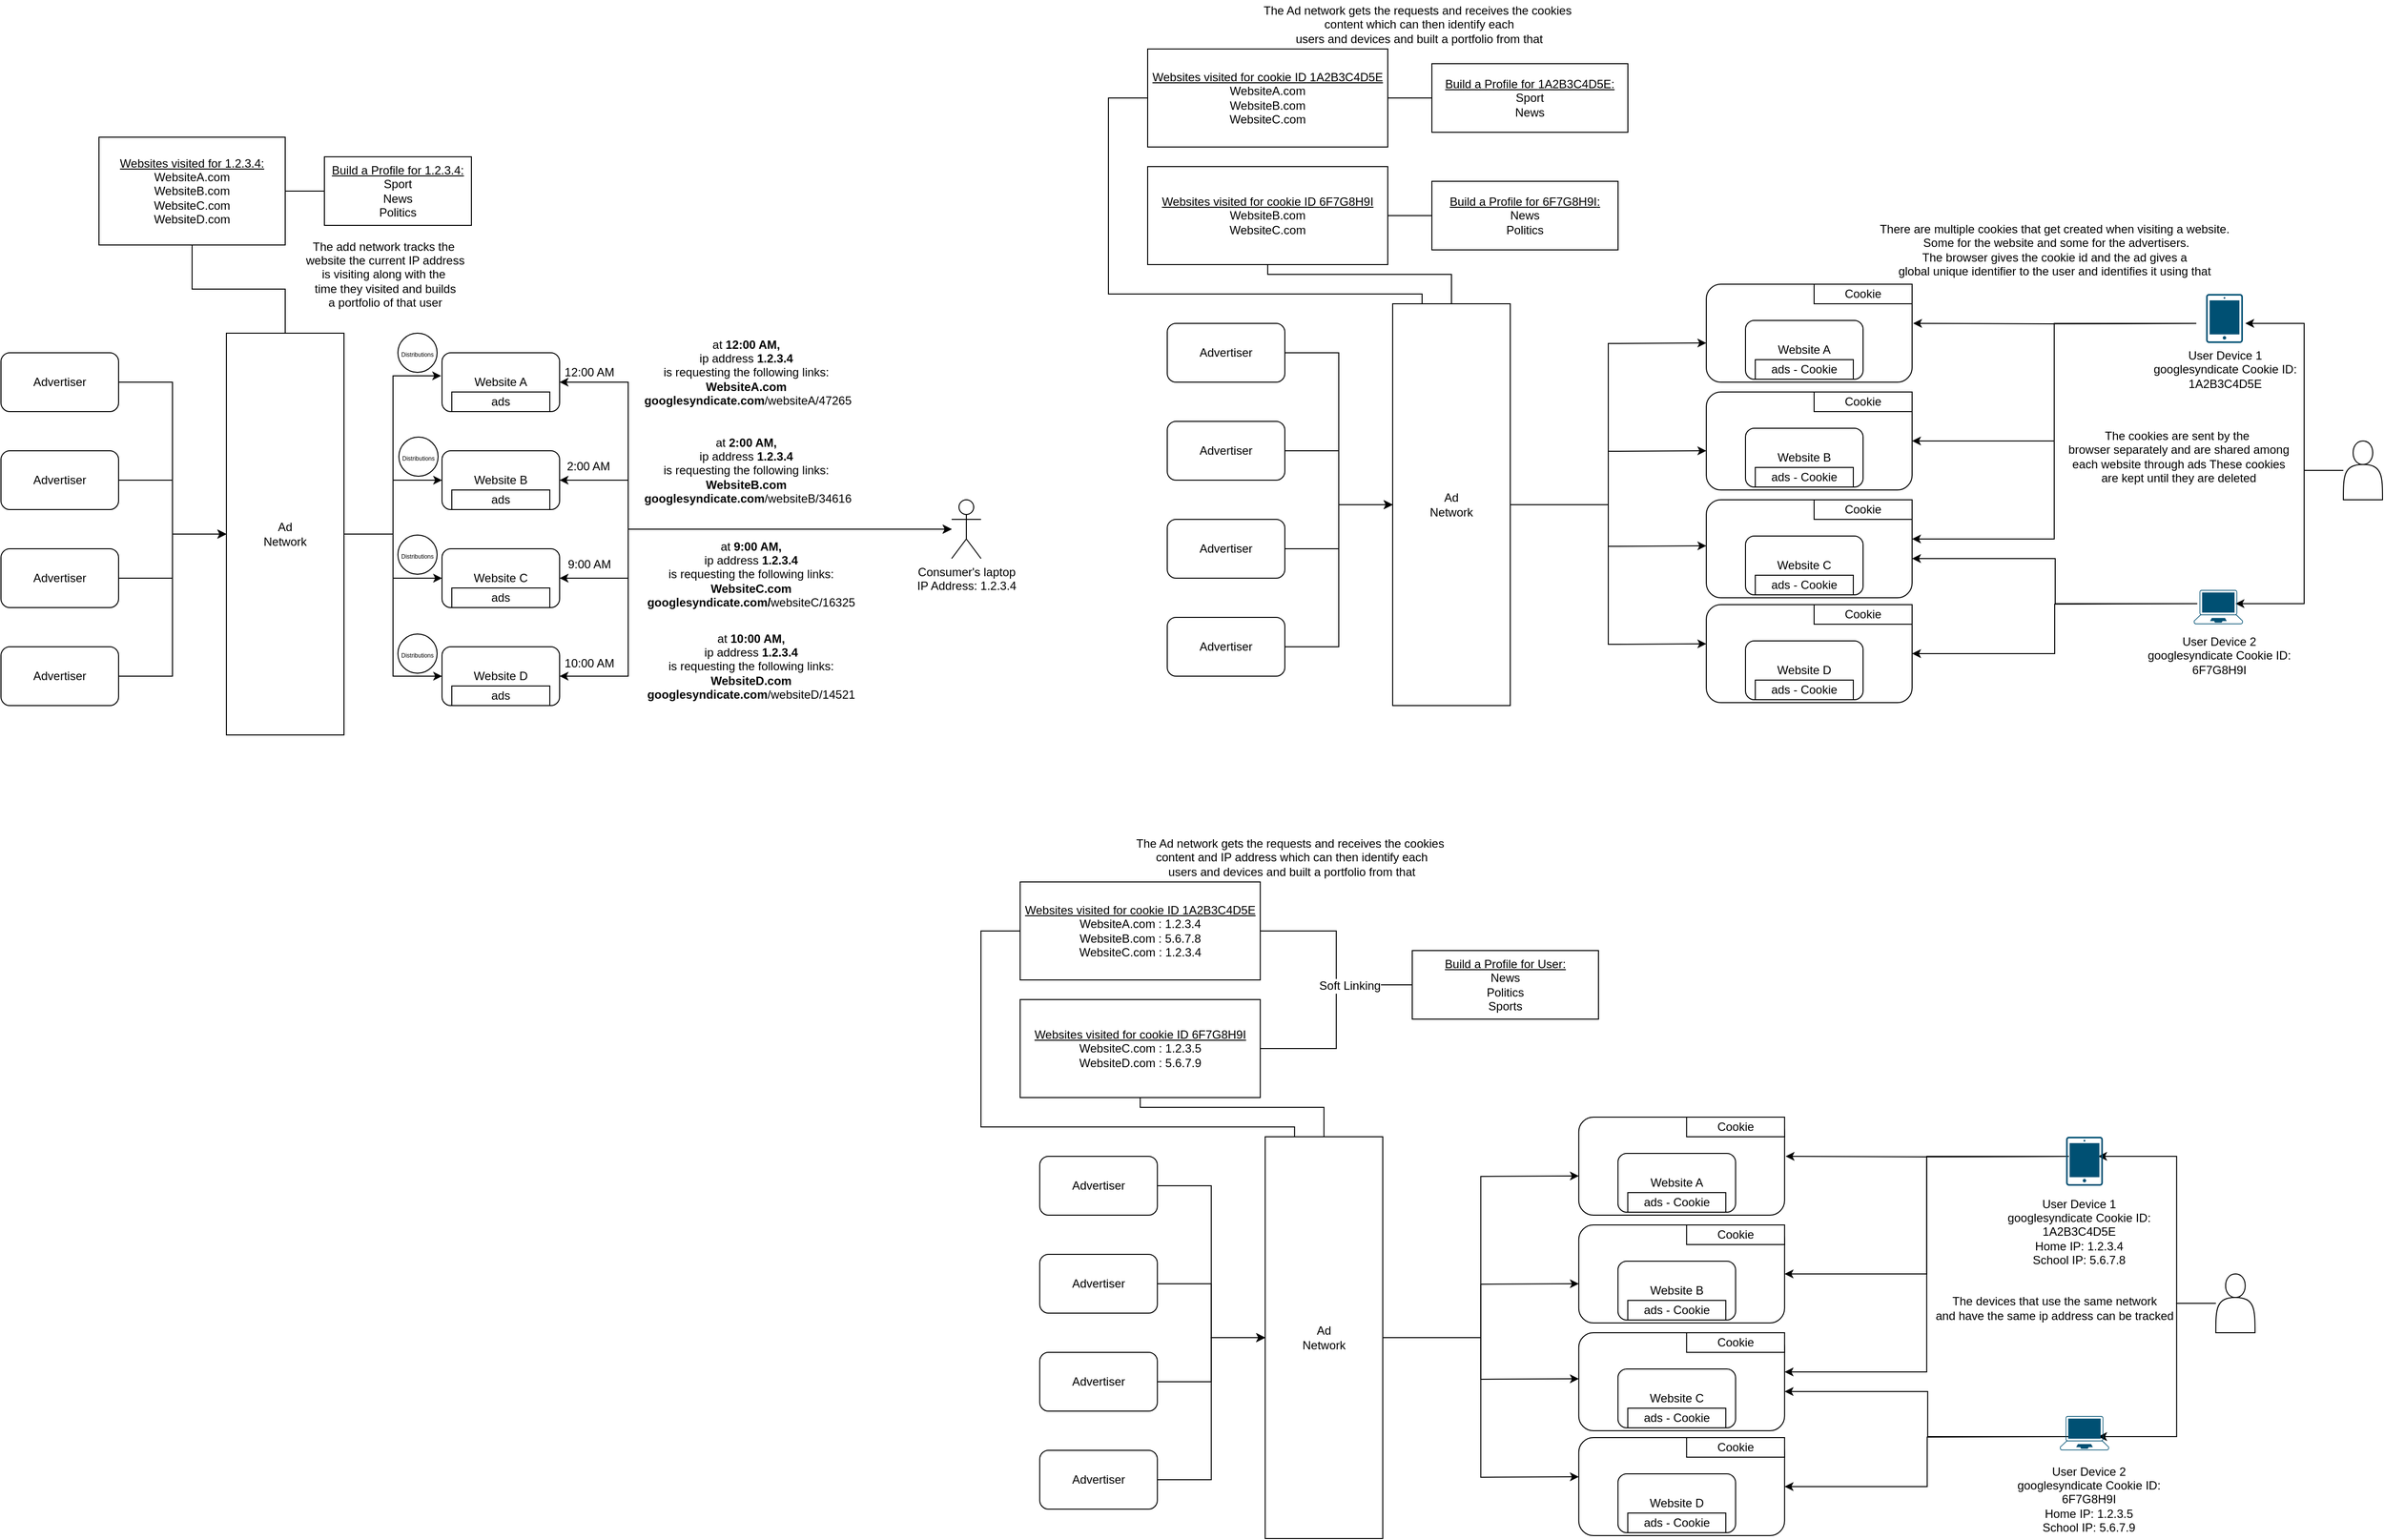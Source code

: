 <mxfile version="17.4.2" type="device"><diagram id="jYKDEw-hqgsg6YG4TLww" name="Page-1"><mxGraphModel dx="941" dy="1185" grid="1" gridSize="10" guides="1" tooltips="1" connect="1" arrows="1" fold="1" page="1" pageScale="1" pageWidth="850" pageHeight="1100" math="0" shadow="0"><root><mxCell id="0"/><mxCell id="1" parent="0"/><mxCell id="2K9iA_3Te8krsTZpet3w-128" value="" style="rounded=1;whiteSpace=wrap;html=1;fontSize=12;" vertex="1" parent="1"><mxGeometry x="1890" y="290" width="210" height="100" as="geometry"/></mxCell><mxCell id="2K9iA_3Te8krsTZpet3w-1" value="Advertiser" style="rounded=1;whiteSpace=wrap;html=1;" vertex="1" parent="1"><mxGeometry x="150" y="360" width="120" height="60" as="geometry"/></mxCell><mxCell id="2K9iA_3Te8krsTZpet3w-2" value="Advertiser" style="rounded=1;whiteSpace=wrap;html=1;" vertex="1" parent="1"><mxGeometry x="150" y="460" width="120" height="60" as="geometry"/></mxCell><mxCell id="2K9iA_3Te8krsTZpet3w-3" value="Advertiser" style="rounded=1;whiteSpace=wrap;html=1;" vertex="1" parent="1"><mxGeometry x="150" y="560" width="120" height="60" as="geometry"/></mxCell><mxCell id="2K9iA_3Te8krsTZpet3w-4" value="Advertiser" style="rounded=1;whiteSpace=wrap;html=1;" vertex="1" parent="1"><mxGeometry x="150" y="660" width="120" height="60" as="geometry"/></mxCell><mxCell id="2K9iA_3Te8krsTZpet3w-16" style="edgeStyle=orthogonalEdgeStyle;rounded=0;orthogonalLoop=1;jettySize=auto;html=1;entryX=-0.008;entryY=0.392;entryDx=0;entryDy=0;entryPerimeter=0;" edge="1" parent="1" source="2K9iA_3Te8krsTZpet3w-5" target="2K9iA_3Te8krsTZpet3w-12"><mxGeometry relative="1" as="geometry"/></mxCell><mxCell id="2K9iA_3Te8krsTZpet3w-17" style="edgeStyle=orthogonalEdgeStyle;rounded=0;orthogonalLoop=1;jettySize=auto;html=1;entryX=0;entryY=0.5;entryDx=0;entryDy=0;" edge="1" parent="1" source="2K9iA_3Te8krsTZpet3w-5" target="2K9iA_3Te8krsTZpet3w-13"><mxGeometry relative="1" as="geometry"/></mxCell><mxCell id="2K9iA_3Te8krsTZpet3w-18" style="edgeStyle=orthogonalEdgeStyle;rounded=0;orthogonalLoop=1;jettySize=auto;html=1;entryX=0;entryY=0.5;entryDx=0;entryDy=0;" edge="1" parent="1" source="2K9iA_3Te8krsTZpet3w-5" target="2K9iA_3Te8krsTZpet3w-14"><mxGeometry relative="1" as="geometry"/></mxCell><mxCell id="2K9iA_3Te8krsTZpet3w-19" style="edgeStyle=orthogonalEdgeStyle;rounded=0;orthogonalLoop=1;jettySize=auto;html=1;entryX=0;entryY=0.5;entryDx=0;entryDy=0;" edge="1" parent="1" source="2K9iA_3Te8krsTZpet3w-5" target="2K9iA_3Te8krsTZpet3w-15"><mxGeometry relative="1" as="geometry"/></mxCell><mxCell id="2K9iA_3Te8krsTZpet3w-20" style="edgeStyle=orthogonalEdgeStyle;rounded=0;orthogonalLoop=1;jettySize=auto;html=1;entryX=1;entryY=0.5;entryDx=0;entryDy=0;endArrow=none;endFill=0;startArrow=classic;startFill=1;" edge="1" parent="1" source="2K9iA_3Te8krsTZpet3w-5" target="2K9iA_3Te8krsTZpet3w-1"><mxGeometry relative="1" as="geometry"/></mxCell><mxCell id="2K9iA_3Te8krsTZpet3w-21" style="edgeStyle=orthogonalEdgeStyle;rounded=0;orthogonalLoop=1;jettySize=auto;html=1;entryX=1;entryY=0.5;entryDx=0;entryDy=0;endArrow=none;endFill=0;startArrow=classic;startFill=1;" edge="1" parent="1" source="2K9iA_3Te8krsTZpet3w-5" target="2K9iA_3Te8krsTZpet3w-2"><mxGeometry relative="1" as="geometry"/></mxCell><mxCell id="2K9iA_3Te8krsTZpet3w-22" style="edgeStyle=orthogonalEdgeStyle;rounded=0;orthogonalLoop=1;jettySize=auto;html=1;entryX=1;entryY=0.5;entryDx=0;entryDy=0;endArrow=none;endFill=0;startArrow=classic;startFill=1;" edge="1" parent="1" source="2K9iA_3Te8krsTZpet3w-5" target="2K9iA_3Te8krsTZpet3w-3"><mxGeometry relative="1" as="geometry"/></mxCell><mxCell id="2K9iA_3Te8krsTZpet3w-23" style="edgeStyle=orthogonalEdgeStyle;rounded=0;orthogonalLoop=1;jettySize=auto;html=1;entryX=1;entryY=0.5;entryDx=0;entryDy=0;endArrow=none;endFill=0;startArrow=classic;startFill=1;" edge="1" parent="1" source="2K9iA_3Te8krsTZpet3w-5" target="2K9iA_3Te8krsTZpet3w-4"><mxGeometry relative="1" as="geometry"/></mxCell><mxCell id="2K9iA_3Te8krsTZpet3w-123" style="edgeStyle=orthogonalEdgeStyle;rounded=0;orthogonalLoop=1;jettySize=auto;html=1;entryX=0.5;entryY=1;entryDx=0;entryDy=0;fontSize=12;startArrow=none;startFill=0;endArrow=none;endFill=0;" edge="1" parent="1" source="2K9iA_3Te8krsTZpet3w-5" target="2K9iA_3Te8krsTZpet3w-120"><mxGeometry relative="1" as="geometry"/></mxCell><mxCell id="2K9iA_3Te8krsTZpet3w-5" value="Ad&lt;br&gt;Network" style="rounded=0;whiteSpace=wrap;html=1;" vertex="1" parent="1"><mxGeometry x="380" y="340" width="120" height="410" as="geometry"/></mxCell><mxCell id="2K9iA_3Te8krsTZpet3w-12" value="Website A" style="rounded=1;whiteSpace=wrap;html=1;" vertex="1" parent="1"><mxGeometry x="600" y="360" width="120" height="60" as="geometry"/></mxCell><mxCell id="2K9iA_3Te8krsTZpet3w-13" value="Website B" style="rounded=1;whiteSpace=wrap;html=1;" vertex="1" parent="1"><mxGeometry x="600" y="460" width="120" height="60" as="geometry"/></mxCell><mxCell id="2K9iA_3Te8krsTZpet3w-14" value="Website C" style="rounded=1;whiteSpace=wrap;html=1;" vertex="1" parent="1"><mxGeometry x="600" y="560" width="120" height="60" as="geometry"/></mxCell><mxCell id="2K9iA_3Te8krsTZpet3w-15" value="Website D" style="rounded=1;whiteSpace=wrap;html=1;" vertex="1" parent="1"><mxGeometry x="600" y="660" width="120" height="60" as="geometry"/></mxCell><mxCell id="2K9iA_3Te8krsTZpet3w-43" style="edgeStyle=orthogonalEdgeStyle;rounded=0;orthogonalLoop=1;jettySize=auto;html=1;entryX=1;entryY=0.5;entryDx=0;entryDy=0;fontSize=6;startArrow=classic;startFill=1;endArrow=classic;endFill=1;" edge="1" parent="1" source="2K9iA_3Te8krsTZpet3w-24" target="2K9iA_3Te8krsTZpet3w-13"><mxGeometry relative="1" as="geometry"><Array as="points"><mxPoint x="790" y="540"/><mxPoint x="790" y="490"/></Array></mxGeometry></mxCell><mxCell id="2K9iA_3Te8krsTZpet3w-44" style="edgeStyle=orthogonalEdgeStyle;rounded=0;orthogonalLoop=1;jettySize=auto;html=1;entryX=1;entryY=0.5;entryDx=0;entryDy=0;fontSize=6;startArrow=classic;startFill=1;endArrow=classic;endFill=1;" edge="1" parent="1" source="2K9iA_3Te8krsTZpet3w-24" target="2K9iA_3Te8krsTZpet3w-14"><mxGeometry relative="1" as="geometry"><Array as="points"><mxPoint x="790" y="540"/><mxPoint x="790" y="590"/></Array></mxGeometry></mxCell><mxCell id="2K9iA_3Te8krsTZpet3w-45" style="edgeStyle=orthogonalEdgeStyle;rounded=0;orthogonalLoop=1;jettySize=auto;html=1;entryX=1;entryY=0.5;entryDx=0;entryDy=0;fontSize=6;startArrow=classic;startFill=1;endArrow=classic;endFill=1;" edge="1" parent="1" source="2K9iA_3Te8krsTZpet3w-24" target="2K9iA_3Te8krsTZpet3w-15"><mxGeometry relative="1" as="geometry"><Array as="points"><mxPoint x="790" y="540"/><mxPoint x="790" y="690"/></Array></mxGeometry></mxCell><mxCell id="2K9iA_3Te8krsTZpet3w-46" style="edgeStyle=orthogonalEdgeStyle;rounded=0;orthogonalLoop=1;jettySize=auto;html=1;entryX=1;entryY=0.5;entryDx=0;entryDy=0;fontSize=6;startArrow=classic;startFill=1;endArrow=classic;endFill=1;" edge="1" parent="1" source="2K9iA_3Te8krsTZpet3w-24" target="2K9iA_3Te8krsTZpet3w-12"><mxGeometry relative="1" as="geometry"><Array as="points"><mxPoint x="790" y="540"/><mxPoint x="790" y="390"/></Array></mxGeometry></mxCell><mxCell id="2K9iA_3Te8krsTZpet3w-24" value="Consumer's laptop&lt;br&gt;IP Address: 1.2.3.4" style="shape=umlActor;verticalLabelPosition=bottom;verticalAlign=top;html=1;outlineConnect=0;" vertex="1" parent="1"><mxGeometry x="1120" y="510" width="30" height="60" as="geometry"/></mxCell><mxCell id="2K9iA_3Te8krsTZpet3w-37" value="&lt;font style=&quot;font-size: 6px&quot;&gt;Distributions&lt;/font&gt;" style="ellipse;whiteSpace=wrap;html=1;aspect=fixed;" vertex="1" parent="1"><mxGeometry x="555" y="340" width="40" height="40" as="geometry"/></mxCell><mxCell id="2K9iA_3Te8krsTZpet3w-39" value="&lt;font style=&quot;font-size: 6px&quot;&gt;Distributions&lt;/font&gt;" style="ellipse;whiteSpace=wrap;html=1;aspect=fixed;" vertex="1" parent="1"><mxGeometry x="556" y="446" width="40" height="40" as="geometry"/></mxCell><mxCell id="2K9iA_3Te8krsTZpet3w-40" value="&lt;font style=&quot;font-size: 6px&quot;&gt;Distributions&lt;/font&gt;" style="ellipse;whiteSpace=wrap;html=1;aspect=fixed;" vertex="1" parent="1"><mxGeometry x="555" y="546" width="40" height="40" as="geometry"/></mxCell><mxCell id="2K9iA_3Te8krsTZpet3w-41" value="&lt;font style=&quot;font-size: 6px&quot;&gt;Distributions&lt;/font&gt;" style="ellipse;whiteSpace=wrap;html=1;aspect=fixed;" vertex="1" parent="1"><mxGeometry x="555" y="647" width="40" height="40" as="geometry"/></mxCell><mxCell id="2K9iA_3Te8krsTZpet3w-49" value="2:00 AM" style="text;html=1;align=center;verticalAlign=middle;resizable=0;points=[];autosize=1;strokeColor=none;fillColor=none;fontSize=12;" vertex="1" parent="1"><mxGeometry x="719" y="466" width="60" height="20" as="geometry"/></mxCell><mxCell id="2K9iA_3Te8krsTZpet3w-50" value="9:00 AM" style="text;html=1;align=center;verticalAlign=middle;resizable=0;points=[];autosize=1;strokeColor=none;fillColor=none;fontSize=12;" vertex="1" parent="1"><mxGeometry x="720" y="566" width="60" height="20" as="geometry"/></mxCell><mxCell id="2K9iA_3Te8krsTZpet3w-51" value="10:00 AM" style="text;html=1;align=center;verticalAlign=middle;resizable=0;points=[];autosize=1;strokeColor=none;fillColor=none;fontSize=12;" vertex="1" parent="1"><mxGeometry x="715" y="667" width="70" height="20" as="geometry"/></mxCell><mxCell id="2K9iA_3Te8krsTZpet3w-52" value="ads" style="rounded=0;whiteSpace=wrap;html=1;fontSize=12;" vertex="1" parent="1"><mxGeometry x="610" y="400" width="100" height="20" as="geometry"/></mxCell><mxCell id="2K9iA_3Te8krsTZpet3w-53" value="ads" style="rounded=0;whiteSpace=wrap;html=1;fontSize=12;" vertex="1" parent="1"><mxGeometry x="610" y="500" width="100" height="20" as="geometry"/></mxCell><mxCell id="2K9iA_3Te8krsTZpet3w-54" value="ads" style="rounded=0;whiteSpace=wrap;html=1;fontSize=12;" vertex="1" parent="1"><mxGeometry x="610" y="600" width="100" height="20" as="geometry"/></mxCell><mxCell id="2K9iA_3Te8krsTZpet3w-55" value="ads" style="rounded=0;whiteSpace=wrap;html=1;fontSize=12;" vertex="1" parent="1"><mxGeometry x="610" y="700" width="100" height="20" as="geometry"/></mxCell><mxCell id="2K9iA_3Te8krsTZpet3w-56" value="at &lt;b&gt;12:00 AM, &lt;/b&gt;&lt;br&gt;ip address &lt;b&gt;1.2.3.4 &lt;/b&gt;&lt;br&gt;is requesting the following links:&lt;br&gt;&lt;b&gt;WebsiteA.com&lt;/b&gt;&lt;br&gt;&lt;b&gt;&amp;nbsp;googlesyndicate.com&lt;/b&gt;/websiteA/47265" style="text;html=1;align=center;verticalAlign=middle;resizable=0;points=[];autosize=1;strokeColor=none;fillColor=none;fontSize=12;" vertex="1" parent="1"><mxGeometry x="795" y="340" width="230" height="80" as="geometry"/></mxCell><mxCell id="2K9iA_3Te8krsTZpet3w-65" value="at &lt;b&gt;2:00 AM, &lt;/b&gt;&lt;br&gt;ip address &lt;b&gt;1.2.3.4 &lt;/b&gt;&lt;br&gt;is requesting the following links:&lt;br&gt;&lt;b&gt;WebsiteB.com&lt;/b&gt;&lt;br&gt;&lt;b&gt;&amp;nbsp;googlesyndicate.com&lt;/b&gt;/websiteB/34616" style="text;html=1;align=center;verticalAlign=middle;resizable=0;points=[];autosize=1;strokeColor=none;fillColor=none;fontSize=12;" vertex="1" parent="1"><mxGeometry x="795" y="440" width="230" height="80" as="geometry"/></mxCell><mxCell id="2K9iA_3Te8krsTZpet3w-66" value="12:00 AM" style="text;html=1;align=center;verticalAlign=middle;resizable=0;points=[];autosize=1;strokeColor=none;fillColor=none;fontSize=12;" vertex="1" parent="1"><mxGeometry x="715" y="370" width="70" height="20" as="geometry"/></mxCell><mxCell id="2K9iA_3Te8krsTZpet3w-67" value="at &lt;b&gt;9:00 AM, &lt;/b&gt;&lt;br&gt;ip address &lt;b&gt;1.2.3.4 &lt;/b&gt;&lt;br&gt;is requesting the following links:&lt;br&gt;&lt;b&gt;WebsiteC.com&lt;/b&gt;&lt;br&gt;&lt;b&gt;googlesyndicate.com/&lt;/b&gt;websiteC/16325" style="text;html=1;align=center;verticalAlign=middle;resizable=0;points=[];autosize=1;strokeColor=none;fillColor=none;fontSize=12;" vertex="1" parent="1"><mxGeometry x="800" y="546" width="230" height="80" as="geometry"/></mxCell><mxCell id="2K9iA_3Te8krsTZpet3w-68" value="at &lt;b&gt;10:00 AM, &lt;/b&gt;&lt;br&gt;ip address &lt;b&gt;1.2.3.4 &lt;/b&gt;&lt;br&gt;is requesting the following links:&lt;br&gt;&lt;b&gt;WebsiteD.com&lt;/b&gt;&lt;br&gt;&lt;b&gt;googlesyndicate.com&lt;/b&gt;/websiteD/14521" style="text;html=1;align=center;verticalAlign=middle;resizable=0;points=[];autosize=1;strokeColor=none;fillColor=none;fontSize=12;" vertex="1" parent="1"><mxGeometry x="800" y="640" width="230" height="80" as="geometry"/></mxCell><mxCell id="2K9iA_3Te8krsTZpet3w-69" value="Advertiser" style="rounded=1;whiteSpace=wrap;html=1;" vertex="1" parent="1"><mxGeometry x="1340" y="330" width="120" height="60" as="geometry"/></mxCell><mxCell id="2K9iA_3Te8krsTZpet3w-70" value="Advertiser" style="rounded=1;whiteSpace=wrap;html=1;" vertex="1" parent="1"><mxGeometry x="1340" y="430" width="120" height="60" as="geometry"/></mxCell><mxCell id="2K9iA_3Te8krsTZpet3w-71" value="Advertiser" style="rounded=1;whiteSpace=wrap;html=1;" vertex="1" parent="1"><mxGeometry x="1340" y="530" width="120" height="60" as="geometry"/></mxCell><mxCell id="2K9iA_3Te8krsTZpet3w-72" value="Advertiser" style="rounded=1;whiteSpace=wrap;html=1;" vertex="1" parent="1"><mxGeometry x="1340" y="630" width="120" height="60" as="geometry"/></mxCell><mxCell id="2K9iA_3Te8krsTZpet3w-73" style="edgeStyle=orthogonalEdgeStyle;rounded=0;orthogonalLoop=1;jettySize=auto;html=1;" edge="1" parent="1" source="2K9iA_3Te8krsTZpet3w-81"><mxGeometry relative="1" as="geometry"><mxPoint x="1890" y="350" as="targetPoint"/></mxGeometry></mxCell><mxCell id="2K9iA_3Te8krsTZpet3w-74" style="edgeStyle=orthogonalEdgeStyle;rounded=0;orthogonalLoop=1;jettySize=auto;html=1;" edge="1" parent="1" source="2K9iA_3Te8krsTZpet3w-81"><mxGeometry relative="1" as="geometry"><mxPoint x="1890" y="460" as="targetPoint"/></mxGeometry></mxCell><mxCell id="2K9iA_3Te8krsTZpet3w-75" style="edgeStyle=orthogonalEdgeStyle;rounded=0;orthogonalLoop=1;jettySize=auto;html=1;" edge="1" parent="1" source="2K9iA_3Te8krsTZpet3w-81"><mxGeometry relative="1" as="geometry"><mxPoint x="1890" y="557" as="targetPoint"/></mxGeometry></mxCell><mxCell id="2K9iA_3Te8krsTZpet3w-76" style="edgeStyle=orthogonalEdgeStyle;rounded=0;orthogonalLoop=1;jettySize=auto;html=1;" edge="1" parent="1" source="2K9iA_3Te8krsTZpet3w-81"><mxGeometry relative="1" as="geometry"><mxPoint x="1890" y="657" as="targetPoint"/></mxGeometry></mxCell><mxCell id="2K9iA_3Te8krsTZpet3w-77" style="edgeStyle=orthogonalEdgeStyle;rounded=0;orthogonalLoop=1;jettySize=auto;html=1;entryX=1;entryY=0.5;entryDx=0;entryDy=0;endArrow=none;endFill=0;startArrow=classic;startFill=1;" edge="1" parent="1" source="2K9iA_3Te8krsTZpet3w-81" target="2K9iA_3Te8krsTZpet3w-69"><mxGeometry relative="1" as="geometry"/></mxCell><mxCell id="2K9iA_3Te8krsTZpet3w-78" style="edgeStyle=orthogonalEdgeStyle;rounded=0;orthogonalLoop=1;jettySize=auto;html=1;entryX=1;entryY=0.5;entryDx=0;entryDy=0;endArrow=none;endFill=0;startArrow=classic;startFill=1;" edge="1" parent="1" source="2K9iA_3Te8krsTZpet3w-81" target="2K9iA_3Te8krsTZpet3w-70"><mxGeometry relative="1" as="geometry"/></mxCell><mxCell id="2K9iA_3Te8krsTZpet3w-79" style="edgeStyle=orthogonalEdgeStyle;rounded=0;orthogonalLoop=1;jettySize=auto;html=1;entryX=1;entryY=0.5;entryDx=0;entryDy=0;endArrow=none;endFill=0;startArrow=classic;startFill=1;" edge="1" parent="1" source="2K9iA_3Te8krsTZpet3w-81" target="2K9iA_3Te8krsTZpet3w-71"><mxGeometry relative="1" as="geometry"/></mxCell><mxCell id="2K9iA_3Te8krsTZpet3w-80" style="edgeStyle=orthogonalEdgeStyle;rounded=0;orthogonalLoop=1;jettySize=auto;html=1;entryX=1;entryY=0.5;entryDx=0;entryDy=0;endArrow=none;endFill=0;startArrow=classic;startFill=1;" edge="1" parent="1" source="2K9iA_3Te8krsTZpet3w-81" target="2K9iA_3Te8krsTZpet3w-72"><mxGeometry relative="1" as="geometry"/></mxCell><mxCell id="2K9iA_3Te8krsTZpet3w-81" value="Ad&lt;br&gt;Network" style="rounded=0;whiteSpace=wrap;html=1;" vertex="1" parent="1"><mxGeometry x="1570" y="310" width="120" height="410" as="geometry"/></mxCell><mxCell id="2K9iA_3Te8krsTZpet3w-82" value="Website A" style="rounded=1;whiteSpace=wrap;html=1;" vertex="1" parent="1"><mxGeometry x="1930" y="327" width="120" height="60" as="geometry"/></mxCell><mxCell id="2K9iA_3Te8krsTZpet3w-98" value="ads - Cookie" style="rounded=0;whiteSpace=wrap;html=1;fontSize=12;" vertex="1" parent="1"><mxGeometry x="1940" y="367" width="100" height="20" as="geometry"/></mxCell><mxCell id="2K9iA_3Te8krsTZpet3w-122" style="edgeStyle=orthogonalEdgeStyle;rounded=0;orthogonalLoop=1;jettySize=auto;html=1;entryX=0;entryY=0.5;entryDx=0;entryDy=0;fontSize=12;startArrow=none;startFill=0;endArrow=none;endFill=0;" edge="1" parent="1" source="2K9iA_3Te8krsTZpet3w-120" target="2K9iA_3Te8krsTZpet3w-121"><mxGeometry relative="1" as="geometry"/></mxCell><mxCell id="2K9iA_3Te8krsTZpet3w-120" value="&lt;u&gt;Websites visited for 1.2.3.4:&lt;/u&gt;&lt;br&gt;WebsiteA.com&lt;br&gt;WebsiteB.com&lt;br&gt;WebsiteC.com&lt;br&gt;WebsiteD.com" style="rounded=0;whiteSpace=wrap;html=1;fontSize=12;" vertex="1" parent="1"><mxGeometry x="250" y="140" width="190" height="110" as="geometry"/></mxCell><mxCell id="2K9iA_3Te8krsTZpet3w-121" value="&lt;u&gt;Build a Profile for 1.2.3.4:&lt;/u&gt;&lt;br&gt;Sport&lt;br&gt;News&lt;br&gt;Politics" style="whiteSpace=wrap;html=1;fontSize=12;" vertex="1" parent="1"><mxGeometry x="480" y="160" width="150" height="70" as="geometry"/></mxCell><mxCell id="2K9iA_3Te8krsTZpet3w-125" value="The add network tracks the&lt;br&gt;&amp;nbsp;website the current IP address &lt;br&gt;is visiting along with the&lt;br&gt;&amp;nbsp;time they visited and builds&lt;br&gt;&amp;nbsp;a portfolio of that user" style="text;html=1;align=center;verticalAlign=middle;resizable=0;points=[];autosize=1;strokeColor=none;fillColor=none;fontSize=12;" vertex="1" parent="1"><mxGeometry x="450" y="240" width="180" height="80" as="geometry"/></mxCell><mxCell id="2K9iA_3Te8krsTZpet3w-129" value="Cookie" style="rounded=0;whiteSpace=wrap;html=1;fontSize=12;" vertex="1" parent="1"><mxGeometry x="2000" y="290" width="100" height="20" as="geometry"/></mxCell><mxCell id="2K9iA_3Te8krsTZpet3w-134" value="" style="rounded=1;whiteSpace=wrap;html=1;fontSize=12;" vertex="1" parent="1"><mxGeometry x="1890" y="400" width="210" height="100" as="geometry"/></mxCell><mxCell id="2K9iA_3Te8krsTZpet3w-135" value="Website B" style="rounded=1;whiteSpace=wrap;html=1;" vertex="1" parent="1"><mxGeometry x="1930" y="437" width="120" height="60" as="geometry"/></mxCell><mxCell id="2K9iA_3Te8krsTZpet3w-136" value="ads - Cookie" style="rounded=0;whiteSpace=wrap;html=1;fontSize=12;" vertex="1" parent="1"><mxGeometry x="1940" y="477" width="100" height="20" as="geometry"/></mxCell><mxCell id="2K9iA_3Te8krsTZpet3w-137" value="Cookie" style="rounded=0;whiteSpace=wrap;html=1;fontSize=12;" vertex="1" parent="1"><mxGeometry x="2000" y="400" width="100" height="20" as="geometry"/></mxCell><mxCell id="2K9iA_3Te8krsTZpet3w-138" value="" style="rounded=1;whiteSpace=wrap;html=1;fontSize=12;" vertex="1" parent="1"><mxGeometry x="1890" y="510" width="210" height="100" as="geometry"/></mxCell><mxCell id="2K9iA_3Te8krsTZpet3w-139" value="Website C" style="rounded=1;whiteSpace=wrap;html=1;" vertex="1" parent="1"><mxGeometry x="1930" y="547" width="120" height="60" as="geometry"/></mxCell><mxCell id="2K9iA_3Te8krsTZpet3w-140" value="ads - Cookie" style="rounded=0;whiteSpace=wrap;html=1;fontSize=12;" vertex="1" parent="1"><mxGeometry x="1940" y="587" width="100" height="20" as="geometry"/></mxCell><mxCell id="2K9iA_3Te8krsTZpet3w-141" value="Cookie" style="rounded=0;whiteSpace=wrap;html=1;fontSize=12;" vertex="1" parent="1"><mxGeometry x="2000" y="510" width="100" height="20" as="geometry"/></mxCell><mxCell id="2K9iA_3Te8krsTZpet3w-142" value="" style="rounded=1;whiteSpace=wrap;html=1;fontSize=12;" vertex="1" parent="1"><mxGeometry x="1890" y="617" width="210" height="100" as="geometry"/></mxCell><mxCell id="2K9iA_3Te8krsTZpet3w-143" value="Website D" style="rounded=1;whiteSpace=wrap;html=1;" vertex="1" parent="1"><mxGeometry x="1930" y="654" width="120" height="60" as="geometry"/></mxCell><mxCell id="2K9iA_3Te8krsTZpet3w-144" value="ads - Cookie" style="rounded=0;whiteSpace=wrap;html=1;fontSize=12;" vertex="1" parent="1"><mxGeometry x="1940" y="694" width="100" height="20" as="geometry"/></mxCell><mxCell id="2K9iA_3Te8krsTZpet3w-145" value="Cookie" style="rounded=0;whiteSpace=wrap;html=1;fontSize=12;" vertex="1" parent="1"><mxGeometry x="2000" y="617" width="100" height="20" as="geometry"/></mxCell><mxCell id="2K9iA_3Te8krsTZpet3w-154" style="edgeStyle=orthogonalEdgeStyle;rounded=0;orthogonalLoop=1;jettySize=auto;html=1;entryX=1.005;entryY=0.4;entryDx=0;entryDy=0;entryPerimeter=0;fontSize=12;startArrow=none;startFill=0;endArrow=classic;endFill=1;" edge="1" parent="1" target="2K9iA_3Te8krsTZpet3w-128"><mxGeometry relative="1" as="geometry"><mxPoint x="2390" y="330" as="sourcePoint"/></mxGeometry></mxCell><mxCell id="2K9iA_3Te8krsTZpet3w-155" style="edgeStyle=orthogonalEdgeStyle;rounded=0;orthogonalLoop=1;jettySize=auto;html=1;entryX=1;entryY=0.5;entryDx=0;entryDy=0;fontSize=12;startArrow=none;startFill=0;endArrow=classic;endFill=1;" edge="1" parent="1" target="2K9iA_3Te8krsTZpet3w-134"><mxGeometry relative="1" as="geometry"><mxPoint x="2390" y="330" as="sourcePoint"/></mxGeometry></mxCell><mxCell id="2K9iA_3Te8krsTZpet3w-156" style="edgeStyle=orthogonalEdgeStyle;rounded=0;orthogonalLoop=1;jettySize=auto;html=1;fontSize=12;startArrow=none;startFill=0;endArrow=classic;endFill=1;" edge="1" parent="1"><mxGeometry relative="1" as="geometry"><mxPoint x="2390" y="330" as="sourcePoint"/><mxPoint x="2100" y="550" as="targetPoint"/><Array as="points"><mxPoint x="2245" y="330"/><mxPoint x="2245" y="550"/><mxPoint x="2100" y="550"/></Array></mxGeometry></mxCell><mxCell id="2K9iA_3Te8krsTZpet3w-157" style="edgeStyle=orthogonalEdgeStyle;rounded=0;orthogonalLoop=1;jettySize=auto;html=1;entryX=1;entryY=0.5;entryDx=0;entryDy=0;fontSize=12;startArrow=none;startFill=0;endArrow=classic;endFill=1;" edge="1" parent="1" target="2K9iA_3Te8krsTZpet3w-142"><mxGeometry relative="1" as="geometry"><mxPoint x="2391" y="616.0" as="sourcePoint"/></mxGeometry></mxCell><mxCell id="2K9iA_3Te8krsTZpet3w-158" style="edgeStyle=orthogonalEdgeStyle;rounded=0;orthogonalLoop=1;jettySize=auto;html=1;fontSize=12;startArrow=none;startFill=0;endArrow=classic;endFill=1;" edge="1" parent="1"><mxGeometry relative="1" as="geometry"><mxPoint x="2391" y="616.0" as="sourcePoint"/><mxPoint x="2100" y="570" as="targetPoint"/><Array as="points"><mxPoint x="2246" y="616"/><mxPoint x="2246" y="570"/><mxPoint x="2100" y="570"/></Array></mxGeometry></mxCell><mxCell id="2K9iA_3Te8krsTZpet3w-152" style="edgeStyle=orthogonalEdgeStyle;rounded=0;orthogonalLoop=1;jettySize=auto;html=1;fontSize=12;startArrow=none;startFill=0;endArrow=classic;endFill=1;" edge="1" parent="1" source="2K9iA_3Te8krsTZpet3w-151"><mxGeometry relative="1" as="geometry"><mxPoint x="2440" y="330" as="targetPoint"/><Array as="points"><mxPoint x="2500" y="480"/><mxPoint x="2500" y="330"/></Array></mxGeometry></mxCell><mxCell id="2K9iA_3Te8krsTZpet3w-153" style="edgeStyle=orthogonalEdgeStyle;rounded=0;orthogonalLoop=1;jettySize=auto;html=1;fontSize=12;startArrow=none;startFill=0;endArrow=classic;endFill=1;" edge="1" parent="1" source="2K9iA_3Te8krsTZpet3w-151"><mxGeometry relative="1" as="geometry"><mxPoint x="2430" y="616" as="targetPoint"/><Array as="points"><mxPoint x="2500" y="480"/><mxPoint x="2500" y="616"/></Array></mxGeometry></mxCell><mxCell id="2K9iA_3Te8krsTZpet3w-151" value="" style="shape=actor;whiteSpace=wrap;html=1;fontSize=12;" vertex="1" parent="1"><mxGeometry x="2540" y="450" width="40" height="60" as="geometry"/></mxCell><mxCell id="2K9iA_3Te8krsTZpet3w-159" style="edgeStyle=orthogonalEdgeStyle;rounded=0;orthogonalLoop=1;jettySize=auto;html=1;entryX=0;entryY=0.5;entryDx=0;entryDy=0;fontSize=12;startArrow=none;startFill=0;endArrow=none;endFill=0;" edge="1" parent="1" source="2K9iA_3Te8krsTZpet3w-160" target="2K9iA_3Te8krsTZpet3w-161"><mxGeometry relative="1" as="geometry"/></mxCell><mxCell id="2K9iA_3Te8krsTZpet3w-167" style="edgeStyle=orthogonalEdgeStyle;rounded=0;orthogonalLoop=1;jettySize=auto;html=1;entryX=0.25;entryY=0;entryDx=0;entryDy=0;fontSize=12;startArrow=none;startFill=0;endArrow=none;endFill=0;" edge="1" parent="1" source="2K9iA_3Te8krsTZpet3w-160" target="2K9iA_3Te8krsTZpet3w-81"><mxGeometry relative="1" as="geometry"><Array as="points"><mxPoint x="1280" y="100"/><mxPoint x="1280" y="300"/><mxPoint x="1600" y="300"/></Array></mxGeometry></mxCell><mxCell id="2K9iA_3Te8krsTZpet3w-160" value="&lt;u&gt;Websites visited for cookie ID&lt;span&gt;&amp;nbsp;1A2B3C4D5E&lt;/span&gt;&lt;/u&gt;&lt;br&gt;WebsiteA.com&lt;br&gt;WebsiteB.com&lt;br&gt;WebsiteC.com" style="rounded=0;whiteSpace=wrap;html=1;fontSize=12;" vertex="1" parent="1"><mxGeometry x="1320" y="50" width="245" height="100" as="geometry"/></mxCell><mxCell id="2K9iA_3Te8krsTZpet3w-161" value="&lt;u&gt;Build a Profile for&amp;nbsp;&lt;/u&gt;&lt;u&gt;1A2B3C4D5E&lt;/u&gt;&lt;u&gt;:&lt;/u&gt;&lt;br&gt;Sport&lt;br&gt;News" style="whiteSpace=wrap;html=1;fontSize=12;" vertex="1" parent="1"><mxGeometry x="1610" y="65" width="200" height="70" as="geometry"/></mxCell><mxCell id="2K9iA_3Te8krsTZpet3w-163" style="edgeStyle=orthogonalEdgeStyle;rounded=0;orthogonalLoop=1;jettySize=auto;html=1;entryX=0;entryY=0.5;entryDx=0;entryDy=0;fontSize=12;startArrow=none;startFill=0;endArrow=none;endFill=0;" edge="1" parent="1" source="2K9iA_3Te8krsTZpet3w-164" target="2K9iA_3Te8krsTZpet3w-165"><mxGeometry relative="1" as="geometry"/></mxCell><mxCell id="2K9iA_3Te8krsTZpet3w-166" style="edgeStyle=orthogonalEdgeStyle;rounded=0;orthogonalLoop=1;jettySize=auto;html=1;entryX=0.5;entryY=0;entryDx=0;entryDy=0;fontSize=12;startArrow=none;startFill=0;endArrow=none;endFill=0;" edge="1" parent="1" source="2K9iA_3Te8krsTZpet3w-164" target="2K9iA_3Te8krsTZpet3w-81"><mxGeometry relative="1" as="geometry"><Array as="points"><mxPoint x="1443" y="280"/><mxPoint x="1630" y="280"/></Array></mxGeometry></mxCell><mxCell id="2K9iA_3Te8krsTZpet3w-164" value="&lt;u&gt;Websites visited for cookie ID&amp;nbsp;&lt;span&gt;6F7G8H9I&lt;/span&gt;&lt;/u&gt;&lt;br&gt;WebsiteB.com&lt;br&gt;WebsiteC.com" style="rounded=0;whiteSpace=wrap;html=1;fontSize=12;" vertex="1" parent="1"><mxGeometry x="1320" y="170" width="245" height="100" as="geometry"/></mxCell><mxCell id="2K9iA_3Te8krsTZpet3w-165" value="&lt;u&gt;Build a Profile for&amp;nbsp;&lt;span&gt;6F7G8H9I&lt;/span&gt;:&lt;/u&gt;&lt;br&gt;News&lt;br&gt;Politics" style="whiteSpace=wrap;html=1;fontSize=12;" vertex="1" parent="1"><mxGeometry x="1610" y="185" width="190" height="70" as="geometry"/></mxCell><mxCell id="2K9iA_3Te8krsTZpet3w-168" value="The Ad network gets the requests and receives the cookies&lt;br&gt;&amp;nbsp;content which can then identify each&lt;br&gt;&amp;nbsp;users and devices and built a portfolio from that" style="text;html=1;align=center;verticalAlign=middle;resizable=0;points=[];autosize=1;strokeColor=none;fillColor=none;fontSize=12;" vertex="1" parent="1"><mxGeometry x="1430" width="330" height="50" as="geometry"/></mxCell><mxCell id="2K9iA_3Te8krsTZpet3w-169" value="The cookies are sent by the&lt;br&gt;&amp;nbsp;browser separately and are shared among&lt;br&gt;&amp;nbsp;each website through ads These cookies&lt;br&gt;&amp;nbsp;are kept until they are deleted" style="text;html=1;align=center;verticalAlign=middle;resizable=0;points=[];autosize=1;strokeColor=none;fillColor=none;fontSize=12;" vertex="1" parent="1"><mxGeometry x="2250" y="436" width="240" height="60" as="geometry"/></mxCell><mxCell id="2K9iA_3Te8krsTZpet3w-172" value="There are multiple cookies that get created when visiting a website.&lt;br&gt;&amp;nbsp;Some for the website and some for the advertisers.&lt;br&gt;The browser gives the cookie id and the ad gives a &lt;br&gt;global unique identifier to the user and identifies it using that" style="text;html=1;align=center;verticalAlign=middle;resizable=0;points=[];autosize=1;strokeColor=none;fillColor=none;fontSize=12;" vertex="1" parent="1"><mxGeometry x="2060" y="225" width="370" height="60" as="geometry"/></mxCell><mxCell id="2K9iA_3Te8krsTZpet3w-173" value="" style="rounded=1;whiteSpace=wrap;html=1;fontSize=12;" vertex="1" parent="1"><mxGeometry x="1759.89" y="1140" width="210" height="100" as="geometry"/></mxCell><mxCell id="2K9iA_3Te8krsTZpet3w-174" value="Advertiser" style="rounded=1;whiteSpace=wrap;html=1;" vertex="1" parent="1"><mxGeometry x="1209.89" y="1180" width="120" height="60" as="geometry"/></mxCell><mxCell id="2K9iA_3Te8krsTZpet3w-175" value="Advertiser" style="rounded=1;whiteSpace=wrap;html=1;" vertex="1" parent="1"><mxGeometry x="1209.89" y="1280" width="120" height="60" as="geometry"/></mxCell><mxCell id="2K9iA_3Te8krsTZpet3w-176" value="Advertiser" style="rounded=1;whiteSpace=wrap;html=1;" vertex="1" parent="1"><mxGeometry x="1209.89" y="1380" width="120" height="60" as="geometry"/></mxCell><mxCell id="2K9iA_3Te8krsTZpet3w-177" value="Advertiser" style="rounded=1;whiteSpace=wrap;html=1;" vertex="1" parent="1"><mxGeometry x="1209.89" y="1480" width="120" height="60" as="geometry"/></mxCell><mxCell id="2K9iA_3Te8krsTZpet3w-178" style="edgeStyle=orthogonalEdgeStyle;rounded=0;orthogonalLoop=1;jettySize=auto;html=1;" edge="1" parent="1" source="2K9iA_3Te8krsTZpet3w-186"><mxGeometry relative="1" as="geometry"><mxPoint x="1759.89" y="1200" as="targetPoint"/></mxGeometry></mxCell><mxCell id="2K9iA_3Te8krsTZpet3w-179" style="edgeStyle=orthogonalEdgeStyle;rounded=0;orthogonalLoop=1;jettySize=auto;html=1;" edge="1" parent="1" source="2K9iA_3Te8krsTZpet3w-186"><mxGeometry relative="1" as="geometry"><mxPoint x="1759.89" y="1310" as="targetPoint"/></mxGeometry></mxCell><mxCell id="2K9iA_3Te8krsTZpet3w-180" style="edgeStyle=orthogonalEdgeStyle;rounded=0;orthogonalLoop=1;jettySize=auto;html=1;" edge="1" parent="1" source="2K9iA_3Te8krsTZpet3w-186"><mxGeometry relative="1" as="geometry"><mxPoint x="1759.89" y="1407.0" as="targetPoint"/></mxGeometry></mxCell><mxCell id="2K9iA_3Te8krsTZpet3w-181" style="edgeStyle=orthogonalEdgeStyle;rounded=0;orthogonalLoop=1;jettySize=auto;html=1;" edge="1" parent="1" source="2K9iA_3Te8krsTZpet3w-186"><mxGeometry relative="1" as="geometry"><mxPoint x="1759.89" y="1507.0" as="targetPoint"/></mxGeometry></mxCell><mxCell id="2K9iA_3Te8krsTZpet3w-182" style="edgeStyle=orthogonalEdgeStyle;rounded=0;orthogonalLoop=1;jettySize=auto;html=1;entryX=1;entryY=0.5;entryDx=0;entryDy=0;endArrow=none;endFill=0;startArrow=classic;startFill=1;" edge="1" parent="1" source="2K9iA_3Te8krsTZpet3w-186" target="2K9iA_3Te8krsTZpet3w-174"><mxGeometry relative="1" as="geometry"/></mxCell><mxCell id="2K9iA_3Te8krsTZpet3w-183" style="edgeStyle=orthogonalEdgeStyle;rounded=0;orthogonalLoop=1;jettySize=auto;html=1;entryX=1;entryY=0.5;entryDx=0;entryDy=0;endArrow=none;endFill=0;startArrow=classic;startFill=1;" edge="1" parent="1" source="2K9iA_3Te8krsTZpet3w-186" target="2K9iA_3Te8krsTZpet3w-175"><mxGeometry relative="1" as="geometry"/></mxCell><mxCell id="2K9iA_3Te8krsTZpet3w-184" style="edgeStyle=orthogonalEdgeStyle;rounded=0;orthogonalLoop=1;jettySize=auto;html=1;entryX=1;entryY=0.5;entryDx=0;entryDy=0;endArrow=none;endFill=0;startArrow=classic;startFill=1;" edge="1" parent="1" source="2K9iA_3Te8krsTZpet3w-186" target="2K9iA_3Te8krsTZpet3w-176"><mxGeometry relative="1" as="geometry"/></mxCell><mxCell id="2K9iA_3Te8krsTZpet3w-185" style="edgeStyle=orthogonalEdgeStyle;rounded=0;orthogonalLoop=1;jettySize=auto;html=1;entryX=1;entryY=0.5;entryDx=0;entryDy=0;endArrow=none;endFill=0;startArrow=classic;startFill=1;" edge="1" parent="1" source="2K9iA_3Te8krsTZpet3w-186" target="2K9iA_3Te8krsTZpet3w-177"><mxGeometry relative="1" as="geometry"/></mxCell><mxCell id="2K9iA_3Te8krsTZpet3w-186" value="Ad&lt;br&gt;Network" style="rounded=0;whiteSpace=wrap;html=1;" vertex="1" parent="1"><mxGeometry x="1439.89" y="1160" width="120" height="410" as="geometry"/></mxCell><mxCell id="2K9iA_3Te8krsTZpet3w-187" value="Website A" style="rounded=1;whiteSpace=wrap;html=1;" vertex="1" parent="1"><mxGeometry x="1799.89" y="1177" width="120" height="60" as="geometry"/></mxCell><mxCell id="2K9iA_3Te8krsTZpet3w-188" value="ads - Cookie" style="rounded=0;whiteSpace=wrap;html=1;fontSize=12;" vertex="1" parent="1"><mxGeometry x="1809.89" y="1217" width="100" height="20" as="geometry"/></mxCell><mxCell id="2K9iA_3Te8krsTZpet3w-189" value="Cookie" style="rounded=0;whiteSpace=wrap;html=1;fontSize=12;" vertex="1" parent="1"><mxGeometry x="1869.89" y="1140" width="100" height="20" as="geometry"/></mxCell><mxCell id="2K9iA_3Te8krsTZpet3w-190" value="" style="rounded=1;whiteSpace=wrap;html=1;fontSize=12;" vertex="1" parent="1"><mxGeometry x="1759.89" y="1250" width="210" height="100" as="geometry"/></mxCell><mxCell id="2K9iA_3Te8krsTZpet3w-191" value="Website B" style="rounded=1;whiteSpace=wrap;html=1;" vertex="1" parent="1"><mxGeometry x="1799.89" y="1287" width="120" height="60" as="geometry"/></mxCell><mxCell id="2K9iA_3Te8krsTZpet3w-192" value="ads - Cookie" style="rounded=0;whiteSpace=wrap;html=1;fontSize=12;" vertex="1" parent="1"><mxGeometry x="1809.89" y="1327" width="100" height="20" as="geometry"/></mxCell><mxCell id="2K9iA_3Te8krsTZpet3w-193" value="Cookie" style="rounded=0;whiteSpace=wrap;html=1;fontSize=12;" vertex="1" parent="1"><mxGeometry x="1869.89" y="1250" width="100" height="20" as="geometry"/></mxCell><mxCell id="2K9iA_3Te8krsTZpet3w-194" value="" style="rounded=1;whiteSpace=wrap;html=1;fontSize=12;" vertex="1" parent="1"><mxGeometry x="1759.89" y="1360" width="210" height="100" as="geometry"/></mxCell><mxCell id="2K9iA_3Te8krsTZpet3w-195" value="Website C" style="rounded=1;whiteSpace=wrap;html=1;" vertex="1" parent="1"><mxGeometry x="1799.89" y="1397" width="120" height="60" as="geometry"/></mxCell><mxCell id="2K9iA_3Te8krsTZpet3w-196" value="ads - Cookie" style="rounded=0;whiteSpace=wrap;html=1;fontSize=12;" vertex="1" parent="1"><mxGeometry x="1809.89" y="1437" width="100" height="20" as="geometry"/></mxCell><mxCell id="2K9iA_3Te8krsTZpet3w-197" value="Cookie" style="rounded=0;whiteSpace=wrap;html=1;fontSize=12;" vertex="1" parent="1"><mxGeometry x="1869.89" y="1360" width="100" height="20" as="geometry"/></mxCell><mxCell id="2K9iA_3Te8krsTZpet3w-198" value="" style="rounded=1;whiteSpace=wrap;html=1;fontSize=12;" vertex="1" parent="1"><mxGeometry x="1759.89" y="1467" width="210" height="100" as="geometry"/></mxCell><mxCell id="2K9iA_3Te8krsTZpet3w-199" value="Website D" style="rounded=1;whiteSpace=wrap;html=1;" vertex="1" parent="1"><mxGeometry x="1799.89" y="1504" width="120" height="60" as="geometry"/></mxCell><mxCell id="2K9iA_3Te8krsTZpet3w-200" value="ads - Cookie" style="rounded=0;whiteSpace=wrap;html=1;fontSize=12;" vertex="1" parent="1"><mxGeometry x="1809.89" y="1544" width="100" height="20" as="geometry"/></mxCell><mxCell id="2K9iA_3Te8krsTZpet3w-201" value="Cookie" style="rounded=0;whiteSpace=wrap;html=1;fontSize=12;" vertex="1" parent="1"><mxGeometry x="1869.89" y="1467" width="100" height="20" as="geometry"/></mxCell><mxCell id="2K9iA_3Te8krsTZpet3w-202" style="edgeStyle=orthogonalEdgeStyle;rounded=0;orthogonalLoop=1;jettySize=auto;html=1;entryX=1.005;entryY=0.4;entryDx=0;entryDy=0;entryPerimeter=0;fontSize=12;startArrow=none;startFill=0;endArrow=classic;endFill=1;" edge="1" parent="1" target="2K9iA_3Te8krsTZpet3w-173"><mxGeometry relative="1" as="geometry"><mxPoint x="2259.89" y="1180" as="sourcePoint"/></mxGeometry></mxCell><mxCell id="2K9iA_3Te8krsTZpet3w-203" style="edgeStyle=orthogonalEdgeStyle;rounded=0;orthogonalLoop=1;jettySize=auto;html=1;entryX=1;entryY=0.5;entryDx=0;entryDy=0;fontSize=12;startArrow=none;startFill=0;endArrow=classic;endFill=1;" edge="1" parent="1" target="2K9iA_3Te8krsTZpet3w-190"><mxGeometry relative="1" as="geometry"><mxPoint x="2259.89" y="1180" as="sourcePoint"/></mxGeometry></mxCell><mxCell id="2K9iA_3Te8krsTZpet3w-204" style="edgeStyle=orthogonalEdgeStyle;rounded=0;orthogonalLoop=1;jettySize=auto;html=1;fontSize=12;startArrow=none;startFill=0;endArrow=classic;endFill=1;" edge="1" parent="1"><mxGeometry relative="1" as="geometry"><mxPoint x="1969.89" y="1400" as="targetPoint"/><Array as="points"><mxPoint x="2114.89" y="1180"/><mxPoint x="2114.89" y="1400"/><mxPoint x="1969.89" y="1400"/></Array><mxPoint x="2259.89" y="1180" as="sourcePoint"/></mxGeometry></mxCell><mxCell id="2K9iA_3Te8krsTZpet3w-206" style="edgeStyle=orthogonalEdgeStyle;rounded=0;orthogonalLoop=1;jettySize=auto;html=1;entryX=1;entryY=0.5;entryDx=0;entryDy=0;fontSize=12;startArrow=none;startFill=0;endArrow=classic;endFill=1;" edge="1" parent="1" target="2K9iA_3Te8krsTZpet3w-198"><mxGeometry relative="1" as="geometry"><mxPoint x="2260.89" y="1466" as="sourcePoint"/></mxGeometry></mxCell><mxCell id="2K9iA_3Te8krsTZpet3w-207" style="edgeStyle=orthogonalEdgeStyle;rounded=0;orthogonalLoop=1;jettySize=auto;html=1;fontSize=12;startArrow=none;startFill=0;endArrow=classic;endFill=1;" edge="1" parent="1"><mxGeometry relative="1" as="geometry"><mxPoint x="1969.89" y="1420" as="targetPoint"/><Array as="points"><mxPoint x="2115.89" y="1466"/><mxPoint x="2115.89" y="1420"/><mxPoint x="1969.89" y="1420"/></Array><mxPoint x="2260.89" y="1466" as="sourcePoint"/></mxGeometry></mxCell><mxCell id="2K9iA_3Te8krsTZpet3w-209" style="edgeStyle=orthogonalEdgeStyle;rounded=0;orthogonalLoop=1;jettySize=auto;html=1;fontSize=12;startArrow=none;startFill=0;endArrow=classic;endFill=1;" edge="1" parent="1" source="2K9iA_3Te8krsTZpet3w-211"><mxGeometry relative="1" as="geometry"><Array as="points"><mxPoint x="2369.89" y="1330"/><mxPoint x="2369.89" y="1180"/></Array><mxPoint x="2289.89" y="1180" as="targetPoint"/></mxGeometry></mxCell><mxCell id="2K9iA_3Te8krsTZpet3w-210" style="edgeStyle=orthogonalEdgeStyle;rounded=0;orthogonalLoop=1;jettySize=auto;html=1;fontSize=12;startArrow=none;startFill=0;endArrow=classic;endFill=1;" edge="1" parent="1" source="2K9iA_3Te8krsTZpet3w-211"><mxGeometry relative="1" as="geometry"><mxPoint x="2289.89" y="1466" as="targetPoint"/><Array as="points"><mxPoint x="2369.89" y="1330"/><mxPoint x="2369.89" y="1466"/></Array></mxGeometry></mxCell><mxCell id="2K9iA_3Te8krsTZpet3w-211" value="" style="shape=actor;whiteSpace=wrap;html=1;fontSize=12;" vertex="1" parent="1"><mxGeometry x="2409.89" y="1300" width="40" height="60" as="geometry"/></mxCell><mxCell id="2K9iA_3Te8krsTZpet3w-212" style="edgeStyle=orthogonalEdgeStyle;rounded=0;orthogonalLoop=1;jettySize=auto;html=1;entryX=0;entryY=0.5;entryDx=0;entryDy=0;fontSize=12;startArrow=none;startFill=0;endArrow=none;endFill=0;" edge="1" parent="1" source="2K9iA_3Te8krsTZpet3w-214"><mxGeometry relative="1" as="geometry"><mxPoint x="1479.89" y="950" as="targetPoint"/></mxGeometry></mxCell><mxCell id="2K9iA_3Te8krsTZpet3w-213" style="edgeStyle=orthogonalEdgeStyle;rounded=0;orthogonalLoop=1;jettySize=auto;html=1;entryX=0.25;entryY=0;entryDx=0;entryDy=0;fontSize=12;startArrow=none;startFill=0;endArrow=none;endFill=0;" edge="1" parent="1" source="2K9iA_3Te8krsTZpet3w-214" target="2K9iA_3Te8krsTZpet3w-186"><mxGeometry relative="1" as="geometry"><Array as="points"><mxPoint x="1149.89" y="950"/><mxPoint x="1149.89" y="1150"/><mxPoint x="1469.89" y="1150"/></Array></mxGeometry></mxCell><mxCell id="2K9iA_3Te8krsTZpet3w-214" value="&lt;u&gt;Websites visited for cookie ID&lt;span&gt;&amp;nbsp;1A2B3C4D5E&lt;/span&gt;&lt;/u&gt;&lt;br&gt;WebsiteA.com : 1.2.3.4&lt;br&gt;WebsiteB.com : 5.6.7.8&lt;br&gt;WebsiteC.com : 1.2.3.4" style="rounded=0;whiteSpace=wrap;html=1;fontSize=12;" vertex="1" parent="1"><mxGeometry x="1189.89" y="900" width="245" height="100" as="geometry"/></mxCell><mxCell id="2K9iA_3Te8krsTZpet3w-216" style="edgeStyle=orthogonalEdgeStyle;rounded=0;orthogonalLoop=1;jettySize=auto;html=1;entryX=0;entryY=0.5;entryDx=0;entryDy=0;fontSize=12;startArrow=none;startFill=0;endArrow=none;endFill=0;" edge="1" parent="1" source="2K9iA_3Te8krsTZpet3w-218" target="2K9iA_3Te8krsTZpet3w-219"><mxGeometry relative="1" as="geometry"/></mxCell><mxCell id="2K9iA_3Te8krsTZpet3w-217" style="edgeStyle=orthogonalEdgeStyle;rounded=0;orthogonalLoop=1;jettySize=auto;html=1;entryX=0.5;entryY=0;entryDx=0;entryDy=0;fontSize=12;startArrow=none;startFill=0;endArrow=none;endFill=0;" edge="1" parent="1" source="2K9iA_3Te8krsTZpet3w-218" target="2K9iA_3Te8krsTZpet3w-186"><mxGeometry relative="1" as="geometry"><Array as="points"><mxPoint x="1312.89" y="1130"/><mxPoint x="1499.89" y="1130"/></Array></mxGeometry></mxCell><mxCell id="2K9iA_3Te8krsTZpet3w-218" value="&lt;u&gt;Websites visited for cookie ID&amp;nbsp;&lt;span&gt;6F7G8H9I&lt;/span&gt;&lt;/u&gt;&lt;br&gt;WebsiteC.com : 1.2.3.5&lt;br&gt;WebsiteD.com : 5.6.7.9" style="rounded=0;whiteSpace=wrap;html=1;fontSize=12;" vertex="1" parent="1"><mxGeometry x="1189.89" y="1020" width="245" height="100" as="geometry"/></mxCell><mxCell id="2K9iA_3Te8krsTZpet3w-223" style="edgeStyle=orthogonalEdgeStyle;rounded=0;orthogonalLoop=1;jettySize=auto;html=1;entryX=1;entryY=0.5;entryDx=0;entryDy=0;fontSize=12;startArrow=none;startFill=0;endArrow=none;endFill=0;" edge="1" parent="1" source="2K9iA_3Te8krsTZpet3w-219" target="2K9iA_3Te8krsTZpet3w-214"><mxGeometry relative="1" as="geometry"/></mxCell><mxCell id="2K9iA_3Te8krsTZpet3w-224" value="Soft Linking" style="edgeLabel;html=1;align=center;verticalAlign=middle;resizable=0;points=[];fontSize=12;" vertex="1" connectable="0" parent="2K9iA_3Te8krsTZpet3w-223"><mxGeometry x="-0.386" y="1" relative="1" as="geometry"><mxPoint as="offset"/></mxGeometry></mxCell><mxCell id="2K9iA_3Te8krsTZpet3w-219" value="&lt;u&gt;Build a Profile for User:&lt;/u&gt;&lt;br&gt;News&lt;br&gt;Politics&lt;br&gt;Sports" style="whiteSpace=wrap;html=1;fontSize=12;" vertex="1" parent="1"><mxGeometry x="1590.0" y="970" width="190" height="70" as="geometry"/></mxCell><mxCell id="2K9iA_3Te8krsTZpet3w-220" value="The Ad network gets the requests and receives the cookies&lt;br&gt;&amp;nbsp;content and IP address which can then identify each&lt;br&gt;&amp;nbsp;users and devices and built a portfolio from that" style="text;html=1;align=center;verticalAlign=middle;resizable=0;points=[];autosize=1;strokeColor=none;fillColor=none;fontSize=12;" vertex="1" parent="1"><mxGeometry x="1299.89" y="850" width="330" height="50" as="geometry"/></mxCell><mxCell id="2K9iA_3Te8krsTZpet3w-221" value="The devices that use the same network &lt;br&gt;and have the same ip address can be tracked" style="text;html=1;align=center;verticalAlign=middle;resizable=0;points=[];autosize=1;strokeColor=none;fillColor=none;fontSize=12;" vertex="1" parent="1"><mxGeometry x="2115" y="1320" width="260" height="30" as="geometry"/></mxCell><mxCell id="2K9iA_3Te8krsTZpet3w-225" value="" style="sketch=0;points=[[0.015,0.015,0],[0.985,0.015,0],[0.985,0.985,0],[0.015,0.985,0],[0.25,0,0],[0.5,0,0],[0.75,0,0],[1,0.25,0],[1,0.5,0],[1,0.75,0],[0.75,1,0],[0.5,1,0],[0.25,1,0],[0,0.75,0],[0,0.5,0],[0,0.25,0]];verticalLabelPosition=bottom;html=1;verticalAlign=top;aspect=fixed;align=center;pointerEvents=1;shape=mxgraph.cisco19.handheld;fillColor=#005073;strokeColor=none;fontSize=12;" vertex="1" parent="1"><mxGeometry x="2257.14" y="1160" width="37.5" height="50" as="geometry"/></mxCell><mxCell id="2K9iA_3Te8krsTZpet3w-226" value="User Device 1&lt;br&gt;googlesyndicate Cookie ID:&lt;br&gt;1A2B3C4D5E&lt;br&gt;Home IP: 1.2.3.4&lt;br&gt;School IP: 5.6.7.8" style="text;html=1;align=center;verticalAlign=middle;resizable=0;points=[];autosize=1;strokeColor=none;fillColor=none;fontSize=12;" vertex="1" parent="1"><mxGeometry x="2190" y="1217" width="160" height="80" as="geometry"/></mxCell><mxCell id="2K9iA_3Te8krsTZpet3w-227" value="" style="points=[[0.13,0.02,0],[0.5,0,0],[0.87,0.02,0],[0.885,0.4,0],[0.985,0.985,0],[0.5,1,0],[0.015,0.985,0],[0.115,0.4,0]];verticalLabelPosition=bottom;sketch=0;html=1;verticalAlign=top;aspect=fixed;align=center;pointerEvents=1;shape=mxgraph.cisco19.laptop;fillColor=#005073;strokeColor=none;fontSize=12;" vertex="1" parent="1"><mxGeometry x="2250.89" y="1445" width="50" height="35" as="geometry"/></mxCell><mxCell id="2K9iA_3Te8krsTZpet3w-228" value="User Device 2&lt;br&gt;googlesyndicate Cookie ID:&lt;br&gt;6F7G8H9I&lt;br&gt;Home IP: 1.2.3.5&lt;br&gt;School IP: 5.6.7.9" style="text;html=1;align=center;verticalAlign=middle;resizable=0;points=[];autosize=1;strokeColor=none;fillColor=none;fontSize=12;" vertex="1" parent="1"><mxGeometry x="2200" y="1490" width="160" height="80" as="geometry"/></mxCell><mxCell id="2K9iA_3Te8krsTZpet3w-229" value="" style="sketch=0;points=[[0.015,0.015,0],[0.985,0.015,0],[0.985,0.985,0],[0.015,0.985,0],[0.25,0,0],[0.5,0,0],[0.75,0,0],[1,0.25,0],[1,0.5,0],[1,0.75,0],[0.75,1,0],[0.5,1,0],[0.25,1,0],[0,0.75,0],[0,0.5,0],[0,0.25,0]];verticalLabelPosition=bottom;html=1;verticalAlign=top;aspect=fixed;align=center;pointerEvents=1;shape=mxgraph.cisco19.handheld;fillColor=#005073;strokeColor=none;fontSize=12;" vertex="1" parent="1"><mxGeometry x="2400" y="300" width="37.5" height="50" as="geometry"/></mxCell><mxCell id="2K9iA_3Te8krsTZpet3w-230" value="User Device 1&lt;br&gt;googlesyndicate Cookie ID:&lt;br&gt;1A2B3C4D5E" style="text;html=1;align=center;verticalAlign=middle;resizable=0;points=[];autosize=1;strokeColor=none;fillColor=none;fontSize=12;" vertex="1" parent="1"><mxGeometry x="2338.75" y="352" width="160" height="50" as="geometry"/></mxCell><mxCell id="2K9iA_3Te8krsTZpet3w-233" value="" style="points=[[0.13,0.02,0],[0.5,0,0],[0.87,0.02,0],[0.885,0.4,0],[0.985,0.985,0],[0.5,1,0],[0.015,0.985,0],[0.115,0.4,0]];verticalLabelPosition=bottom;sketch=0;html=1;verticalAlign=top;aspect=fixed;align=center;pointerEvents=1;shape=mxgraph.cisco19.laptop;fillColor=#005073;strokeColor=none;fontSize=12;" vertex="1" parent="1"><mxGeometry x="2387.5" y="602" width="50" height="35" as="geometry"/></mxCell><mxCell id="2K9iA_3Te8krsTZpet3w-234" value="User Device 2&lt;br&gt;googlesyndicate Cookie ID:&lt;br&gt;6F7G8H9I" style="text;html=1;align=center;verticalAlign=middle;resizable=0;points=[];autosize=1;strokeColor=none;fillColor=none;fontSize=12;" vertex="1" parent="1"><mxGeometry x="2332.5" y="644" width="160" height="50" as="geometry"/></mxCell></root></mxGraphModel></diagram></mxfile>